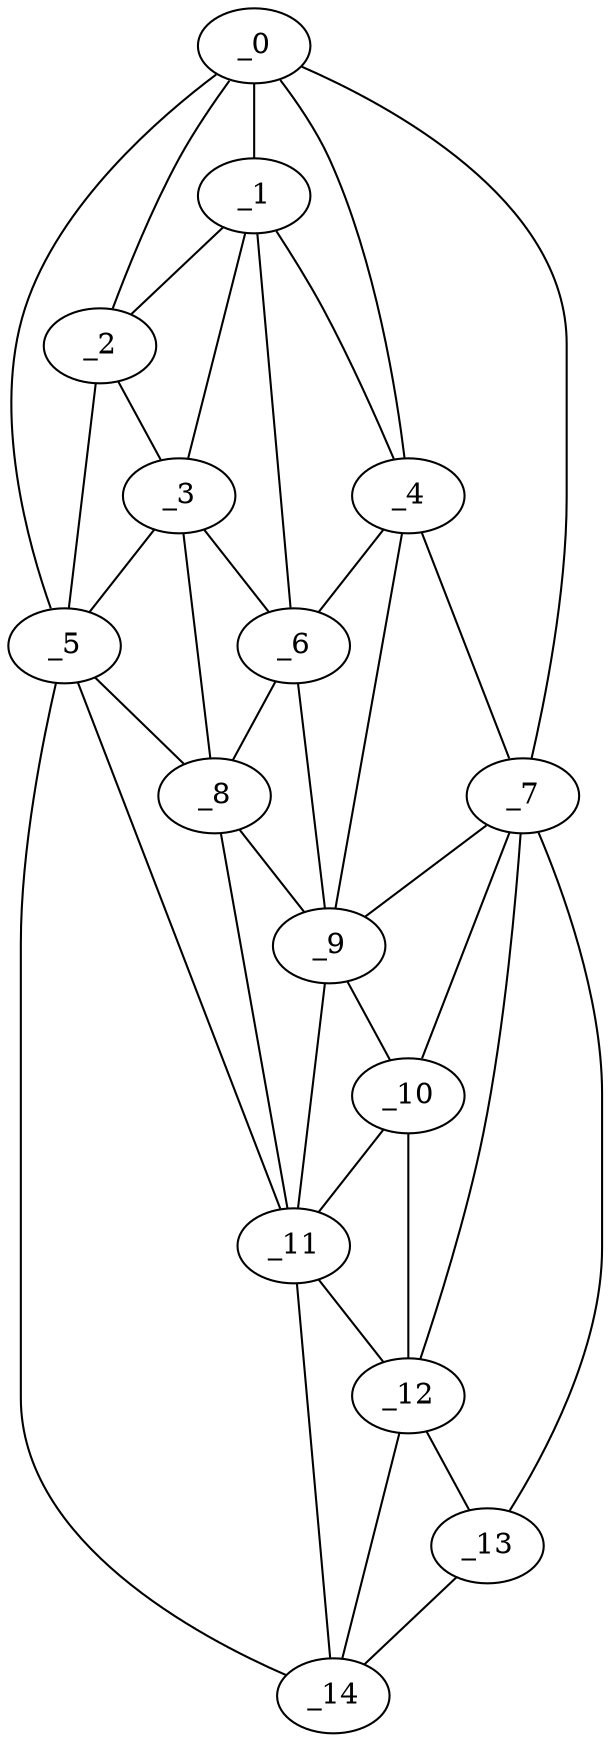 graph "obj82__75.gxl" {
	_0	 [x=29,
		y=30];
	_1	 [x=35,
		y=35];
	_0 -- _1	 [valence=2];
	_2	 [x=37,
		y=27];
	_0 -- _2	 [valence=1];
	_4	 [x=45,
		y=48];
	_0 -- _4	 [valence=1];
	_5	 [x=48,
		y=18];
	_0 -- _5	 [valence=1];
	_7	 [x=52,
		y=72];
	_0 -- _7	 [valence=1];
	_1 -- _2	 [valence=2];
	_3	 [x=42,
		y=29];
	_1 -- _3	 [valence=1];
	_1 -- _4	 [valence=2];
	_6	 [x=50,
		y=39];
	_1 -- _6	 [valence=2];
	_2 -- _3	 [valence=2];
	_2 -- _5	 [valence=1];
	_3 -- _5	 [valence=2];
	_3 -- _6	 [valence=2];
	_8	 [x=56,
		y=23];
	_3 -- _8	 [valence=2];
	_4 -- _6	 [valence=2];
	_4 -- _7	 [valence=2];
	_9	 [x=64,
		y=44];
	_4 -- _9	 [valence=2];
	_5 -- _8	 [valence=2];
	_11	 [x=81,
		y=32];
	_5 -- _11	 [valence=2];
	_14	 [x=108,
		y=38];
	_5 -- _14	 [valence=1];
	_6 -- _8	 [valence=1];
	_6 -- _9	 [valence=2];
	_7 -- _9	 [valence=2];
	_10	 [x=78,
		y=45];
	_7 -- _10	 [valence=1];
	_12	 [x=90,
		y=54];
	_7 -- _12	 [valence=2];
	_13	 [x=103,
		y=53];
	_7 -- _13	 [valence=1];
	_8 -- _9	 [valence=2];
	_8 -- _11	 [valence=2];
	_9 -- _10	 [valence=2];
	_9 -- _11	 [valence=2];
	_10 -- _11	 [valence=1];
	_10 -- _12	 [valence=2];
	_11 -- _12	 [valence=2];
	_11 -- _14	 [valence=1];
	_12 -- _13	 [valence=2];
	_12 -- _14	 [valence=1];
	_13 -- _14	 [valence=1];
}

